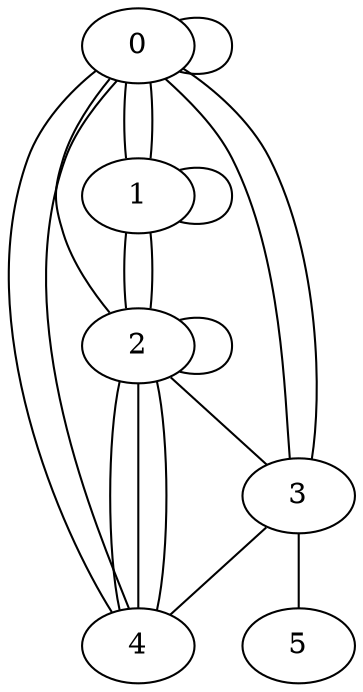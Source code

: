 graph {
	0 -- 0
	0 -- 1
	0 -- 1
	0 -- 2
	0 -- 3
	0 -- 3
	0 -- 4
	0 -- 4
	1 -- 1
	1 -- 2
	1 -- 2
	2 -- 2
	2 -- 3
	2 -- 4
	2 -- 4
	2 -- 4
	3 -- 4
	3 -- 5
}
